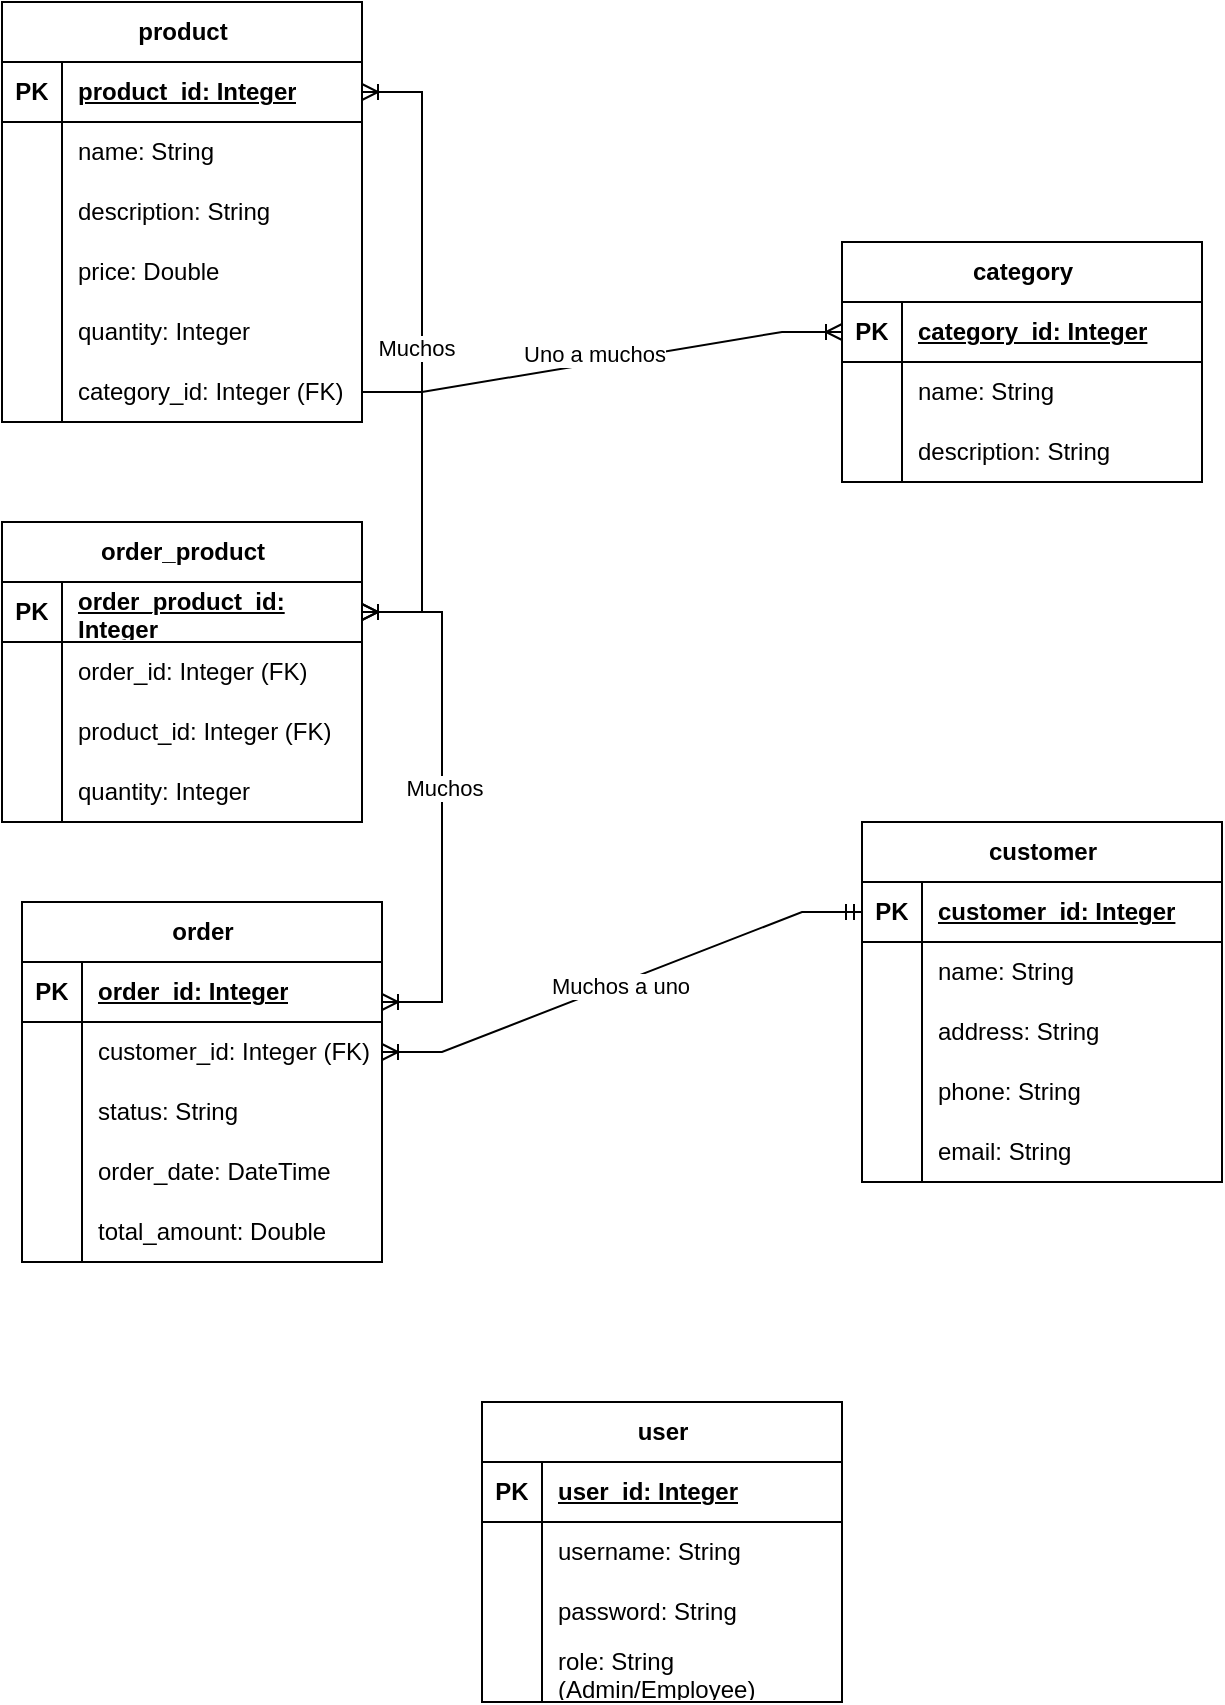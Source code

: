 <mxfile version="24.7.17" pages="2">
  <diagram name="DG-Relaciones" id="SOME-ID">
    <mxGraphModel dx="2391" dy="1133" grid="1" gridSize="10" guides="1" tooltips="1" connect="1" arrows="1" fold="1" page="1" pageScale="1" pageWidth="827" pageHeight="1169" math="0" shadow="0">
      <root>
        <mxCell id="L1gIgFS_uG498mQ7SHKx-0" />
        <mxCell id="L1gIgFS_uG498mQ7SHKx-1" parent="L1gIgFS_uG498mQ7SHKx-0" />
        <mxCell id="TM8y1pYLgW0QE2vBdNk8-41" value="product" style="shape=table;startSize=30;container=1;collapsible=1;childLayout=tableLayout;fixedRows=1;rowLines=0;fontStyle=1;align=center;resizeLast=1;html=1;" vertex="1" parent="L1gIgFS_uG498mQ7SHKx-1">
          <mxGeometry x="90" y="30" width="180" height="210" as="geometry">
            <mxRectangle x="20" y="30" width="80" height="30" as="alternateBounds" />
          </mxGeometry>
        </mxCell>
        <mxCell id="TM8y1pYLgW0QE2vBdNk8-42" value="" style="shape=tableRow;horizontal=0;startSize=0;swimlaneHead=0;swimlaneBody=0;fillColor=none;collapsible=0;dropTarget=0;points=[[0,0.5],[1,0.5]];portConstraint=eastwest;top=0;left=0;right=0;bottom=1;" vertex="1" parent="TM8y1pYLgW0QE2vBdNk8-41">
          <mxGeometry y="30" width="180" height="30" as="geometry" />
        </mxCell>
        <mxCell id="TM8y1pYLgW0QE2vBdNk8-43" value="PK" style="shape=partialRectangle;connectable=0;fillColor=none;top=0;left=0;bottom=0;right=0;fontStyle=1;overflow=hidden;whiteSpace=wrap;html=1;" vertex="1" parent="TM8y1pYLgW0QE2vBdNk8-42">
          <mxGeometry width="30" height="30" as="geometry">
            <mxRectangle width="30" height="30" as="alternateBounds" />
          </mxGeometry>
        </mxCell>
        <mxCell id="TM8y1pYLgW0QE2vBdNk8-44" value="product_id: Integer" style="shape=partialRectangle;connectable=0;fillColor=none;top=0;left=0;bottom=0;right=0;align=left;spacingLeft=6;fontStyle=5;overflow=hidden;whiteSpace=wrap;html=1;" vertex="1" parent="TM8y1pYLgW0QE2vBdNk8-42">
          <mxGeometry x="30" width="150" height="30" as="geometry">
            <mxRectangle width="150" height="30" as="alternateBounds" />
          </mxGeometry>
        </mxCell>
        <mxCell id="TM8y1pYLgW0QE2vBdNk8-45" value="" style="shape=tableRow;horizontal=0;startSize=0;swimlaneHead=0;swimlaneBody=0;fillColor=none;collapsible=0;dropTarget=0;points=[[0,0.5],[1,0.5]];portConstraint=eastwest;top=0;left=0;right=0;bottom=0;" vertex="1" parent="TM8y1pYLgW0QE2vBdNk8-41">
          <mxGeometry y="60" width="180" height="30" as="geometry" />
        </mxCell>
        <mxCell id="TM8y1pYLgW0QE2vBdNk8-46" value="" style="shape=partialRectangle;connectable=0;fillColor=none;top=0;left=0;bottom=0;right=0;editable=1;overflow=hidden;whiteSpace=wrap;html=1;" vertex="1" parent="TM8y1pYLgW0QE2vBdNk8-45">
          <mxGeometry width="30" height="30" as="geometry">
            <mxRectangle width="30" height="30" as="alternateBounds" />
          </mxGeometry>
        </mxCell>
        <mxCell id="TM8y1pYLgW0QE2vBdNk8-47" value="name: String" style="shape=partialRectangle;connectable=0;fillColor=none;top=0;left=0;bottom=0;right=0;align=left;spacingLeft=6;overflow=hidden;whiteSpace=wrap;html=1;" vertex="1" parent="TM8y1pYLgW0QE2vBdNk8-45">
          <mxGeometry x="30" width="150" height="30" as="geometry">
            <mxRectangle width="150" height="30" as="alternateBounds" />
          </mxGeometry>
        </mxCell>
        <mxCell id="TM8y1pYLgW0QE2vBdNk8-48" value="" style="shape=tableRow;horizontal=0;startSize=0;swimlaneHead=0;swimlaneBody=0;fillColor=none;collapsible=0;dropTarget=0;points=[[0,0.5],[1,0.5]];portConstraint=eastwest;top=0;left=0;right=0;bottom=0;" vertex="1" parent="TM8y1pYLgW0QE2vBdNk8-41">
          <mxGeometry y="90" width="180" height="30" as="geometry" />
        </mxCell>
        <mxCell id="TM8y1pYLgW0QE2vBdNk8-49" value="" style="shape=partialRectangle;connectable=0;fillColor=none;top=0;left=0;bottom=0;right=0;editable=1;overflow=hidden;whiteSpace=wrap;html=1;" vertex="1" parent="TM8y1pYLgW0QE2vBdNk8-48">
          <mxGeometry width="30" height="30" as="geometry">
            <mxRectangle width="30" height="30" as="alternateBounds" />
          </mxGeometry>
        </mxCell>
        <mxCell id="TM8y1pYLgW0QE2vBdNk8-50" value="description: String" style="shape=partialRectangle;connectable=0;fillColor=none;top=0;left=0;bottom=0;right=0;align=left;spacingLeft=6;overflow=hidden;whiteSpace=wrap;html=1;" vertex="1" parent="TM8y1pYLgW0QE2vBdNk8-48">
          <mxGeometry x="30" width="150" height="30" as="geometry">
            <mxRectangle width="150" height="30" as="alternateBounds" />
          </mxGeometry>
        </mxCell>
        <mxCell id="TM8y1pYLgW0QE2vBdNk8-51" value="" style="shape=tableRow;horizontal=0;startSize=0;swimlaneHead=0;swimlaneBody=0;fillColor=none;collapsible=0;dropTarget=0;points=[[0,0.5],[1,0.5]];portConstraint=eastwest;top=0;left=0;right=0;bottom=0;" vertex="1" parent="TM8y1pYLgW0QE2vBdNk8-41">
          <mxGeometry y="120" width="180" height="30" as="geometry" />
        </mxCell>
        <mxCell id="TM8y1pYLgW0QE2vBdNk8-52" value="" style="shape=partialRectangle;connectable=0;fillColor=none;top=0;left=0;bottom=0;right=0;editable=1;overflow=hidden;whiteSpace=wrap;html=1;" vertex="1" parent="TM8y1pYLgW0QE2vBdNk8-51">
          <mxGeometry width="30" height="30" as="geometry">
            <mxRectangle width="30" height="30" as="alternateBounds" />
          </mxGeometry>
        </mxCell>
        <mxCell id="TM8y1pYLgW0QE2vBdNk8-53" value="price: Double" style="shape=partialRectangle;connectable=0;fillColor=none;top=0;left=0;bottom=0;right=0;align=left;spacingLeft=6;overflow=hidden;whiteSpace=wrap;html=1;" vertex="1" parent="TM8y1pYLgW0QE2vBdNk8-51">
          <mxGeometry x="30" width="150" height="30" as="geometry">
            <mxRectangle width="150" height="30" as="alternateBounds" />
          </mxGeometry>
        </mxCell>
        <mxCell id="TM8y1pYLgW0QE2vBdNk8-54" value="" style="shape=tableRow;horizontal=0;startSize=0;swimlaneHead=0;swimlaneBody=0;fillColor=none;collapsible=0;dropTarget=0;points=[[0,0.5],[1,0.5]];portConstraint=eastwest;top=0;left=0;right=0;bottom=0;" vertex="1" parent="TM8y1pYLgW0QE2vBdNk8-41">
          <mxGeometry y="150" width="180" height="30" as="geometry" />
        </mxCell>
        <mxCell id="TM8y1pYLgW0QE2vBdNk8-55" value="" style="shape=partialRectangle;connectable=0;fillColor=none;top=0;left=0;bottom=0;right=0;editable=1;overflow=hidden;whiteSpace=wrap;html=1;" vertex="1" parent="TM8y1pYLgW0QE2vBdNk8-54">
          <mxGeometry width="30" height="30" as="geometry">
            <mxRectangle width="30" height="30" as="alternateBounds" />
          </mxGeometry>
        </mxCell>
        <mxCell id="TM8y1pYLgW0QE2vBdNk8-56" value="quantity: Integer" style="shape=partialRectangle;connectable=0;fillColor=none;top=0;left=0;bottom=0;right=0;align=left;spacingLeft=6;overflow=hidden;whiteSpace=wrap;html=1;" vertex="1" parent="TM8y1pYLgW0QE2vBdNk8-54">
          <mxGeometry x="30" width="150" height="30" as="geometry">
            <mxRectangle width="150" height="30" as="alternateBounds" />
          </mxGeometry>
        </mxCell>
        <mxCell id="TM8y1pYLgW0QE2vBdNk8-57" value="" style="shape=tableRow;horizontal=0;startSize=0;swimlaneHead=0;swimlaneBody=0;fillColor=none;collapsible=0;dropTarget=0;points=[[0,0.5],[1,0.5]];portConstraint=eastwest;top=0;left=0;right=0;bottom=0;" vertex="1" parent="TM8y1pYLgW0QE2vBdNk8-41">
          <mxGeometry y="180" width="180" height="30" as="geometry" />
        </mxCell>
        <mxCell id="TM8y1pYLgW0QE2vBdNk8-58" value="" style="shape=partialRectangle;connectable=0;fillColor=none;top=0;left=0;bottom=0;right=0;editable=1;overflow=hidden;whiteSpace=wrap;html=1;" vertex="1" parent="TM8y1pYLgW0QE2vBdNk8-57">
          <mxGeometry width="30" height="30" as="geometry">
            <mxRectangle width="30" height="30" as="alternateBounds" />
          </mxGeometry>
        </mxCell>
        <mxCell id="TM8y1pYLgW0QE2vBdNk8-59" value="category_id: Integer (FK)" style="shape=partialRectangle;connectable=0;fillColor=none;top=0;left=0;bottom=0;right=0;align=left;spacingLeft=6;overflow=hidden;whiteSpace=wrap;html=1;" vertex="1" parent="TM8y1pYLgW0QE2vBdNk8-57">
          <mxGeometry x="30" width="150" height="30" as="geometry">
            <mxRectangle width="150" height="30" as="alternateBounds" />
          </mxGeometry>
        </mxCell>
        <mxCell id="TM8y1pYLgW0QE2vBdNk8-60" value="order" style="shape=table;startSize=30;container=1;collapsible=1;childLayout=tableLayout;fixedRows=1;rowLines=0;fontStyle=1;align=center;resizeLast=1;html=1;" vertex="1" parent="L1gIgFS_uG498mQ7SHKx-1">
          <mxGeometry x="100" y="480" width="180" height="180" as="geometry" />
        </mxCell>
        <mxCell id="TM8y1pYLgW0QE2vBdNk8-61" value="" style="shape=tableRow;horizontal=0;startSize=0;swimlaneHead=0;swimlaneBody=0;fillColor=none;collapsible=0;dropTarget=0;points=[[0,0.5],[1,0.5]];portConstraint=eastwest;top=0;left=0;right=0;bottom=1;" vertex="1" parent="TM8y1pYLgW0QE2vBdNk8-60">
          <mxGeometry y="30" width="180" height="30" as="geometry" />
        </mxCell>
        <mxCell id="TM8y1pYLgW0QE2vBdNk8-62" value="PK" style="shape=partialRectangle;connectable=0;fillColor=none;top=0;left=0;bottom=0;right=0;fontStyle=1;overflow=hidden;whiteSpace=wrap;html=1;" vertex="1" parent="TM8y1pYLgW0QE2vBdNk8-61">
          <mxGeometry width="30" height="30" as="geometry">
            <mxRectangle width="30" height="30" as="alternateBounds" />
          </mxGeometry>
        </mxCell>
        <mxCell id="TM8y1pYLgW0QE2vBdNk8-63" value="order_id: Integer" style="shape=partialRectangle;connectable=0;fillColor=none;top=0;left=0;bottom=0;right=0;align=left;spacingLeft=6;fontStyle=5;overflow=hidden;whiteSpace=wrap;html=1;" vertex="1" parent="TM8y1pYLgW0QE2vBdNk8-61">
          <mxGeometry x="30" width="150" height="30" as="geometry">
            <mxRectangle width="150" height="30" as="alternateBounds" />
          </mxGeometry>
        </mxCell>
        <mxCell id="TM8y1pYLgW0QE2vBdNk8-64" value="" style="shape=tableRow;horizontal=0;startSize=0;swimlaneHead=0;swimlaneBody=0;fillColor=none;collapsible=0;dropTarget=0;points=[[0,0.5],[1,0.5]];portConstraint=eastwest;top=0;left=0;right=0;bottom=0;" vertex="1" parent="TM8y1pYLgW0QE2vBdNk8-60">
          <mxGeometry y="60" width="180" height="30" as="geometry" />
        </mxCell>
        <mxCell id="TM8y1pYLgW0QE2vBdNk8-65" value="" style="shape=partialRectangle;connectable=0;fillColor=none;top=0;left=0;bottom=0;right=0;editable=1;overflow=hidden;whiteSpace=wrap;html=1;" vertex="1" parent="TM8y1pYLgW0QE2vBdNk8-64">
          <mxGeometry width="30" height="30" as="geometry">
            <mxRectangle width="30" height="30" as="alternateBounds" />
          </mxGeometry>
        </mxCell>
        <mxCell id="TM8y1pYLgW0QE2vBdNk8-66" value="customer_id: Integer (FK)" style="shape=partialRectangle;connectable=0;fillColor=none;top=0;left=0;bottom=0;right=0;align=left;spacingLeft=6;overflow=hidden;whiteSpace=wrap;html=1;" vertex="1" parent="TM8y1pYLgW0QE2vBdNk8-64">
          <mxGeometry x="30" width="150" height="30" as="geometry">
            <mxRectangle width="150" height="30" as="alternateBounds" />
          </mxGeometry>
        </mxCell>
        <mxCell id="TM8y1pYLgW0QE2vBdNk8-67" value="" style="shape=tableRow;horizontal=0;startSize=0;swimlaneHead=0;swimlaneBody=0;fillColor=none;collapsible=0;dropTarget=0;points=[[0,0.5],[1,0.5]];portConstraint=eastwest;top=0;left=0;right=0;bottom=0;" vertex="1" parent="TM8y1pYLgW0QE2vBdNk8-60">
          <mxGeometry y="90" width="180" height="30" as="geometry" />
        </mxCell>
        <mxCell id="TM8y1pYLgW0QE2vBdNk8-68" value="" style="shape=partialRectangle;connectable=0;fillColor=none;top=0;left=0;bottom=0;right=0;editable=1;overflow=hidden;whiteSpace=wrap;html=1;" vertex="1" parent="TM8y1pYLgW0QE2vBdNk8-67">
          <mxGeometry width="30" height="30" as="geometry">
            <mxRectangle width="30" height="30" as="alternateBounds" />
          </mxGeometry>
        </mxCell>
        <mxCell id="TM8y1pYLgW0QE2vBdNk8-69" value="status: String" style="shape=partialRectangle;connectable=0;fillColor=none;top=0;left=0;bottom=0;right=0;align=left;spacingLeft=6;overflow=hidden;whiteSpace=wrap;html=1;" vertex="1" parent="TM8y1pYLgW0QE2vBdNk8-67">
          <mxGeometry x="30" width="150" height="30" as="geometry">
            <mxRectangle width="150" height="30" as="alternateBounds" />
          </mxGeometry>
        </mxCell>
        <mxCell id="TM8y1pYLgW0QE2vBdNk8-70" value="" style="shape=tableRow;horizontal=0;startSize=0;swimlaneHead=0;swimlaneBody=0;fillColor=none;collapsible=0;dropTarget=0;points=[[0,0.5],[1,0.5]];portConstraint=eastwest;top=0;left=0;right=0;bottom=0;" vertex="1" parent="TM8y1pYLgW0QE2vBdNk8-60">
          <mxGeometry y="120" width="180" height="30" as="geometry" />
        </mxCell>
        <mxCell id="TM8y1pYLgW0QE2vBdNk8-71" value="" style="shape=partialRectangle;connectable=0;fillColor=none;top=0;left=0;bottom=0;right=0;editable=1;overflow=hidden;whiteSpace=wrap;html=1;" vertex="1" parent="TM8y1pYLgW0QE2vBdNk8-70">
          <mxGeometry width="30" height="30" as="geometry">
            <mxRectangle width="30" height="30" as="alternateBounds" />
          </mxGeometry>
        </mxCell>
        <mxCell id="TM8y1pYLgW0QE2vBdNk8-72" value="order_date: DateTime" style="shape=partialRectangle;connectable=0;fillColor=none;top=0;left=0;bottom=0;right=0;align=left;spacingLeft=6;overflow=hidden;whiteSpace=wrap;html=1;" vertex="1" parent="TM8y1pYLgW0QE2vBdNk8-70">
          <mxGeometry x="30" width="150" height="30" as="geometry">
            <mxRectangle width="150" height="30" as="alternateBounds" />
          </mxGeometry>
        </mxCell>
        <mxCell id="TM8y1pYLgW0QE2vBdNk8-73" value="" style="shape=tableRow;horizontal=0;startSize=0;swimlaneHead=0;swimlaneBody=0;fillColor=none;collapsible=0;dropTarget=0;points=[[0,0.5],[1,0.5]];portConstraint=eastwest;top=0;left=0;right=0;bottom=0;" vertex="1" parent="TM8y1pYLgW0QE2vBdNk8-60">
          <mxGeometry y="150" width="180" height="30" as="geometry" />
        </mxCell>
        <mxCell id="TM8y1pYLgW0QE2vBdNk8-74" value="" style="shape=partialRectangle;connectable=0;fillColor=none;top=0;left=0;bottom=0;right=0;editable=1;overflow=hidden;whiteSpace=wrap;html=1;" vertex="1" parent="TM8y1pYLgW0QE2vBdNk8-73">
          <mxGeometry width="30" height="30" as="geometry">
            <mxRectangle width="30" height="30" as="alternateBounds" />
          </mxGeometry>
        </mxCell>
        <mxCell id="TM8y1pYLgW0QE2vBdNk8-75" value="total_amount: Double" style="shape=partialRectangle;connectable=0;fillColor=none;top=0;left=0;bottom=0;right=0;align=left;spacingLeft=6;overflow=hidden;whiteSpace=wrap;html=1;" vertex="1" parent="TM8y1pYLgW0QE2vBdNk8-73">
          <mxGeometry x="30" width="150" height="30" as="geometry">
            <mxRectangle width="150" height="30" as="alternateBounds" />
          </mxGeometry>
        </mxCell>
        <mxCell id="TM8y1pYLgW0QE2vBdNk8-79" value="customer" style="shape=table;startSize=30;container=1;collapsible=1;childLayout=tableLayout;fixedRows=1;rowLines=0;fontStyle=1;align=center;resizeLast=1;html=1;" vertex="1" parent="L1gIgFS_uG498mQ7SHKx-1">
          <mxGeometry x="520" y="440" width="180" height="180" as="geometry" />
        </mxCell>
        <mxCell id="TM8y1pYLgW0QE2vBdNk8-80" value="" style="shape=tableRow;horizontal=0;startSize=0;swimlaneHead=0;swimlaneBody=0;fillColor=none;collapsible=0;dropTarget=0;points=[[0,0.5],[1,0.5]];portConstraint=eastwest;top=0;left=0;right=0;bottom=1;" vertex="1" parent="TM8y1pYLgW0QE2vBdNk8-79">
          <mxGeometry y="30" width="180" height="30" as="geometry" />
        </mxCell>
        <mxCell id="TM8y1pYLgW0QE2vBdNk8-81" value="PK" style="shape=partialRectangle;connectable=0;fillColor=none;top=0;left=0;bottom=0;right=0;fontStyle=1;overflow=hidden;whiteSpace=wrap;html=1;" vertex="1" parent="TM8y1pYLgW0QE2vBdNk8-80">
          <mxGeometry width="30" height="30" as="geometry">
            <mxRectangle width="30" height="30" as="alternateBounds" />
          </mxGeometry>
        </mxCell>
        <mxCell id="TM8y1pYLgW0QE2vBdNk8-82" value="customer_id: Integer" style="shape=partialRectangle;connectable=0;fillColor=none;top=0;left=0;bottom=0;right=0;align=left;spacingLeft=6;fontStyle=5;overflow=hidden;whiteSpace=wrap;html=1;" vertex="1" parent="TM8y1pYLgW0QE2vBdNk8-80">
          <mxGeometry x="30" width="150" height="30" as="geometry">
            <mxRectangle width="150" height="30" as="alternateBounds" />
          </mxGeometry>
        </mxCell>
        <mxCell id="TM8y1pYLgW0QE2vBdNk8-83" value="" style="shape=tableRow;horizontal=0;startSize=0;swimlaneHead=0;swimlaneBody=0;fillColor=none;collapsible=0;dropTarget=0;points=[[0,0.5],[1,0.5]];portConstraint=eastwest;top=0;left=0;right=0;bottom=0;" vertex="1" parent="TM8y1pYLgW0QE2vBdNk8-79">
          <mxGeometry y="60" width="180" height="30" as="geometry" />
        </mxCell>
        <mxCell id="TM8y1pYLgW0QE2vBdNk8-84" value="" style="shape=partialRectangle;connectable=0;fillColor=none;top=0;left=0;bottom=0;right=0;editable=1;overflow=hidden;whiteSpace=wrap;html=1;" vertex="1" parent="TM8y1pYLgW0QE2vBdNk8-83">
          <mxGeometry width="30" height="30" as="geometry">
            <mxRectangle width="30" height="30" as="alternateBounds" />
          </mxGeometry>
        </mxCell>
        <mxCell id="TM8y1pYLgW0QE2vBdNk8-85" value="name: String" style="shape=partialRectangle;connectable=0;fillColor=none;top=0;left=0;bottom=0;right=0;align=left;spacingLeft=6;overflow=hidden;whiteSpace=wrap;html=1;" vertex="1" parent="TM8y1pYLgW0QE2vBdNk8-83">
          <mxGeometry x="30" width="150" height="30" as="geometry">
            <mxRectangle width="150" height="30" as="alternateBounds" />
          </mxGeometry>
        </mxCell>
        <mxCell id="TM8y1pYLgW0QE2vBdNk8-86" value="" style="shape=tableRow;horizontal=0;startSize=0;swimlaneHead=0;swimlaneBody=0;fillColor=none;collapsible=0;dropTarget=0;points=[[0,0.5],[1,0.5]];portConstraint=eastwest;top=0;left=0;right=0;bottom=0;" vertex="1" parent="TM8y1pYLgW0QE2vBdNk8-79">
          <mxGeometry y="90" width="180" height="30" as="geometry" />
        </mxCell>
        <mxCell id="TM8y1pYLgW0QE2vBdNk8-87" value="" style="shape=partialRectangle;connectable=0;fillColor=none;top=0;left=0;bottom=0;right=0;editable=1;overflow=hidden;whiteSpace=wrap;html=1;" vertex="1" parent="TM8y1pYLgW0QE2vBdNk8-86">
          <mxGeometry width="30" height="30" as="geometry">
            <mxRectangle width="30" height="30" as="alternateBounds" />
          </mxGeometry>
        </mxCell>
        <mxCell id="TM8y1pYLgW0QE2vBdNk8-88" value="address: String" style="shape=partialRectangle;connectable=0;fillColor=none;top=0;left=0;bottom=0;right=0;align=left;spacingLeft=6;overflow=hidden;whiteSpace=wrap;html=1;" vertex="1" parent="TM8y1pYLgW0QE2vBdNk8-86">
          <mxGeometry x="30" width="150" height="30" as="geometry">
            <mxRectangle width="150" height="30" as="alternateBounds" />
          </mxGeometry>
        </mxCell>
        <mxCell id="TM8y1pYLgW0QE2vBdNk8-92" value="" style="shape=tableRow;horizontal=0;startSize=0;swimlaneHead=0;swimlaneBody=0;fillColor=none;collapsible=0;dropTarget=0;points=[[0,0.5],[1,0.5]];portConstraint=eastwest;top=0;left=0;right=0;bottom=0;" vertex="1" parent="TM8y1pYLgW0QE2vBdNk8-79">
          <mxGeometry y="120" width="180" height="30" as="geometry" />
        </mxCell>
        <mxCell id="TM8y1pYLgW0QE2vBdNk8-93" value="" style="shape=partialRectangle;connectable=0;fillColor=none;top=0;left=0;bottom=0;right=0;editable=1;overflow=hidden;whiteSpace=wrap;html=1;" vertex="1" parent="TM8y1pYLgW0QE2vBdNk8-92">
          <mxGeometry width="30" height="30" as="geometry">
            <mxRectangle width="30" height="30" as="alternateBounds" />
          </mxGeometry>
        </mxCell>
        <mxCell id="TM8y1pYLgW0QE2vBdNk8-94" value="phone: String" style="shape=partialRectangle;connectable=0;fillColor=none;top=0;left=0;bottom=0;right=0;align=left;spacingLeft=6;overflow=hidden;whiteSpace=wrap;html=1;" vertex="1" parent="TM8y1pYLgW0QE2vBdNk8-92">
          <mxGeometry x="30" width="150" height="30" as="geometry">
            <mxRectangle width="150" height="30" as="alternateBounds" />
          </mxGeometry>
        </mxCell>
        <mxCell id="TM8y1pYLgW0QE2vBdNk8-95" value="" style="shape=tableRow;horizontal=0;startSize=0;swimlaneHead=0;swimlaneBody=0;fillColor=none;collapsible=0;dropTarget=0;points=[[0,0.5],[1,0.5]];portConstraint=eastwest;top=0;left=0;right=0;bottom=0;" vertex="1" parent="TM8y1pYLgW0QE2vBdNk8-79">
          <mxGeometry y="150" width="180" height="30" as="geometry" />
        </mxCell>
        <mxCell id="TM8y1pYLgW0QE2vBdNk8-96" value="" style="shape=partialRectangle;connectable=0;fillColor=none;top=0;left=0;bottom=0;right=0;editable=1;overflow=hidden;whiteSpace=wrap;html=1;" vertex="1" parent="TM8y1pYLgW0QE2vBdNk8-95">
          <mxGeometry width="30" height="30" as="geometry">
            <mxRectangle width="30" height="30" as="alternateBounds" />
          </mxGeometry>
        </mxCell>
        <mxCell id="TM8y1pYLgW0QE2vBdNk8-97" value="email: String" style="shape=partialRectangle;connectable=0;fillColor=none;top=0;left=0;bottom=0;right=0;align=left;spacingLeft=6;overflow=hidden;whiteSpace=wrap;html=1;" vertex="1" parent="TM8y1pYLgW0QE2vBdNk8-95">
          <mxGeometry x="30" width="150" height="30" as="geometry">
            <mxRectangle width="150" height="30" as="alternateBounds" />
          </mxGeometry>
        </mxCell>
        <mxCell id="TM8y1pYLgW0QE2vBdNk8-98" value="category" style="shape=table;startSize=30;container=1;collapsible=1;childLayout=tableLayout;fixedRows=1;rowLines=0;fontStyle=1;align=center;resizeLast=1;html=1;" vertex="1" parent="L1gIgFS_uG498mQ7SHKx-1">
          <mxGeometry x="510" y="150" width="180" height="120" as="geometry" />
        </mxCell>
        <mxCell id="TM8y1pYLgW0QE2vBdNk8-99" value="" style="shape=tableRow;horizontal=0;startSize=0;swimlaneHead=0;swimlaneBody=0;fillColor=none;collapsible=0;dropTarget=0;points=[[0,0.5],[1,0.5]];portConstraint=eastwest;top=0;left=0;right=0;bottom=1;" vertex="1" parent="TM8y1pYLgW0QE2vBdNk8-98">
          <mxGeometry y="30" width="180" height="30" as="geometry" />
        </mxCell>
        <mxCell id="TM8y1pYLgW0QE2vBdNk8-100" value="PK" style="shape=partialRectangle;connectable=0;fillColor=none;top=0;left=0;bottom=0;right=0;fontStyle=1;overflow=hidden;whiteSpace=wrap;html=1;" vertex="1" parent="TM8y1pYLgW0QE2vBdNk8-99">
          <mxGeometry width="30" height="30" as="geometry">
            <mxRectangle width="30" height="30" as="alternateBounds" />
          </mxGeometry>
        </mxCell>
        <mxCell id="TM8y1pYLgW0QE2vBdNk8-101" value="category_id: Integer" style="shape=partialRectangle;connectable=0;fillColor=none;top=0;left=0;bottom=0;right=0;align=left;spacingLeft=6;fontStyle=5;overflow=hidden;whiteSpace=wrap;html=1;" vertex="1" parent="TM8y1pYLgW0QE2vBdNk8-99">
          <mxGeometry x="30" width="150" height="30" as="geometry">
            <mxRectangle width="150" height="30" as="alternateBounds" />
          </mxGeometry>
        </mxCell>
        <mxCell id="TM8y1pYLgW0QE2vBdNk8-102" value="" style="shape=tableRow;horizontal=0;startSize=0;swimlaneHead=0;swimlaneBody=0;fillColor=none;collapsible=0;dropTarget=0;points=[[0,0.5],[1,0.5]];portConstraint=eastwest;top=0;left=0;right=0;bottom=0;" vertex="1" parent="TM8y1pYLgW0QE2vBdNk8-98">
          <mxGeometry y="60" width="180" height="30" as="geometry" />
        </mxCell>
        <mxCell id="TM8y1pYLgW0QE2vBdNk8-103" value="" style="shape=partialRectangle;connectable=0;fillColor=none;top=0;left=0;bottom=0;right=0;editable=1;overflow=hidden;whiteSpace=wrap;html=1;" vertex="1" parent="TM8y1pYLgW0QE2vBdNk8-102">
          <mxGeometry width="30" height="30" as="geometry">
            <mxRectangle width="30" height="30" as="alternateBounds" />
          </mxGeometry>
        </mxCell>
        <mxCell id="TM8y1pYLgW0QE2vBdNk8-104" value="name: String" style="shape=partialRectangle;connectable=0;fillColor=none;top=0;left=0;bottom=0;right=0;align=left;spacingLeft=6;overflow=hidden;whiteSpace=wrap;html=1;" vertex="1" parent="TM8y1pYLgW0QE2vBdNk8-102">
          <mxGeometry x="30" width="150" height="30" as="geometry">
            <mxRectangle width="150" height="30" as="alternateBounds" />
          </mxGeometry>
        </mxCell>
        <mxCell id="TM8y1pYLgW0QE2vBdNk8-105" value="" style="shape=tableRow;horizontal=0;startSize=0;swimlaneHead=0;swimlaneBody=0;fillColor=none;collapsible=0;dropTarget=0;points=[[0,0.5],[1,0.5]];portConstraint=eastwest;top=0;left=0;right=0;bottom=0;" vertex="1" parent="TM8y1pYLgW0QE2vBdNk8-98">
          <mxGeometry y="90" width="180" height="30" as="geometry" />
        </mxCell>
        <mxCell id="TM8y1pYLgW0QE2vBdNk8-106" value="" style="shape=partialRectangle;connectable=0;fillColor=none;top=0;left=0;bottom=0;right=0;editable=1;overflow=hidden;whiteSpace=wrap;html=1;" vertex="1" parent="TM8y1pYLgW0QE2vBdNk8-105">
          <mxGeometry width="30" height="30" as="geometry">
            <mxRectangle width="30" height="30" as="alternateBounds" />
          </mxGeometry>
        </mxCell>
        <mxCell id="TM8y1pYLgW0QE2vBdNk8-107" value="description: String" style="shape=partialRectangle;connectable=0;fillColor=none;top=0;left=0;bottom=0;right=0;align=left;spacingLeft=6;overflow=hidden;whiteSpace=wrap;html=1;" vertex="1" parent="TM8y1pYLgW0QE2vBdNk8-105">
          <mxGeometry x="30" width="150" height="30" as="geometry">
            <mxRectangle width="150" height="30" as="alternateBounds" />
          </mxGeometry>
        </mxCell>
        <mxCell id="TM8y1pYLgW0QE2vBdNk8-114" value="user" style="shape=table;startSize=30;container=1;collapsible=1;childLayout=tableLayout;fixedRows=1;rowLines=0;fontStyle=1;align=center;resizeLast=1;html=1;" vertex="1" parent="L1gIgFS_uG498mQ7SHKx-1">
          <mxGeometry x="330" y="730" width="180" height="150" as="geometry" />
        </mxCell>
        <mxCell id="TM8y1pYLgW0QE2vBdNk8-115" value="" style="shape=tableRow;horizontal=0;startSize=0;swimlaneHead=0;swimlaneBody=0;fillColor=none;collapsible=0;dropTarget=0;points=[[0,0.5],[1,0.5]];portConstraint=eastwest;top=0;left=0;right=0;bottom=1;" vertex="1" parent="TM8y1pYLgW0QE2vBdNk8-114">
          <mxGeometry y="30" width="180" height="30" as="geometry" />
        </mxCell>
        <mxCell id="TM8y1pYLgW0QE2vBdNk8-116" value="PK" style="shape=partialRectangle;connectable=0;fillColor=none;top=0;left=0;bottom=0;right=0;fontStyle=1;overflow=hidden;whiteSpace=wrap;html=1;" vertex="1" parent="TM8y1pYLgW0QE2vBdNk8-115">
          <mxGeometry width="30" height="30" as="geometry">
            <mxRectangle width="30" height="30" as="alternateBounds" />
          </mxGeometry>
        </mxCell>
        <mxCell id="TM8y1pYLgW0QE2vBdNk8-117" value="user_id: Integer" style="shape=partialRectangle;connectable=0;fillColor=none;top=0;left=0;bottom=0;right=0;align=left;spacingLeft=6;fontStyle=5;overflow=hidden;whiteSpace=wrap;html=1;" vertex="1" parent="TM8y1pYLgW0QE2vBdNk8-115">
          <mxGeometry x="30" width="150" height="30" as="geometry">
            <mxRectangle width="150" height="30" as="alternateBounds" />
          </mxGeometry>
        </mxCell>
        <mxCell id="TM8y1pYLgW0QE2vBdNk8-118" value="" style="shape=tableRow;horizontal=0;startSize=0;swimlaneHead=0;swimlaneBody=0;fillColor=none;collapsible=0;dropTarget=0;points=[[0,0.5],[1,0.5]];portConstraint=eastwest;top=0;left=0;right=0;bottom=0;" vertex="1" parent="TM8y1pYLgW0QE2vBdNk8-114">
          <mxGeometry y="60" width="180" height="30" as="geometry" />
        </mxCell>
        <mxCell id="TM8y1pYLgW0QE2vBdNk8-119" value="" style="shape=partialRectangle;connectable=0;fillColor=none;top=0;left=0;bottom=0;right=0;editable=1;overflow=hidden;whiteSpace=wrap;html=1;" vertex="1" parent="TM8y1pYLgW0QE2vBdNk8-118">
          <mxGeometry width="30" height="30" as="geometry">
            <mxRectangle width="30" height="30" as="alternateBounds" />
          </mxGeometry>
        </mxCell>
        <mxCell id="TM8y1pYLgW0QE2vBdNk8-120" value="username: String" style="shape=partialRectangle;connectable=0;fillColor=none;top=0;left=0;bottom=0;right=0;align=left;spacingLeft=6;overflow=hidden;whiteSpace=wrap;html=1;" vertex="1" parent="TM8y1pYLgW0QE2vBdNk8-118">
          <mxGeometry x="30" width="150" height="30" as="geometry">
            <mxRectangle width="150" height="30" as="alternateBounds" />
          </mxGeometry>
        </mxCell>
        <mxCell id="TM8y1pYLgW0QE2vBdNk8-121" value="" style="shape=tableRow;horizontal=0;startSize=0;swimlaneHead=0;swimlaneBody=0;fillColor=none;collapsible=0;dropTarget=0;points=[[0,0.5],[1,0.5]];portConstraint=eastwest;top=0;left=0;right=0;bottom=0;" vertex="1" parent="TM8y1pYLgW0QE2vBdNk8-114">
          <mxGeometry y="90" width="180" height="30" as="geometry" />
        </mxCell>
        <mxCell id="TM8y1pYLgW0QE2vBdNk8-122" value="" style="shape=partialRectangle;connectable=0;fillColor=none;top=0;left=0;bottom=0;right=0;editable=1;overflow=hidden;whiteSpace=wrap;html=1;" vertex="1" parent="TM8y1pYLgW0QE2vBdNk8-121">
          <mxGeometry width="30" height="30" as="geometry">
            <mxRectangle width="30" height="30" as="alternateBounds" />
          </mxGeometry>
        </mxCell>
        <mxCell id="TM8y1pYLgW0QE2vBdNk8-123" value="password: String" style="shape=partialRectangle;connectable=0;fillColor=none;top=0;left=0;bottom=0;right=0;align=left;spacingLeft=6;overflow=hidden;whiteSpace=wrap;html=1;" vertex="1" parent="TM8y1pYLgW0QE2vBdNk8-121">
          <mxGeometry x="30" width="150" height="30" as="geometry">
            <mxRectangle width="150" height="30" as="alternateBounds" />
          </mxGeometry>
        </mxCell>
        <mxCell id="TM8y1pYLgW0QE2vBdNk8-124" value="" style="shape=tableRow;horizontal=0;startSize=0;swimlaneHead=0;swimlaneBody=0;fillColor=none;collapsible=0;dropTarget=0;points=[[0,0.5],[1,0.5]];portConstraint=eastwest;top=0;left=0;right=0;bottom=0;" vertex="1" parent="TM8y1pYLgW0QE2vBdNk8-114">
          <mxGeometry y="120" width="180" height="30" as="geometry" />
        </mxCell>
        <mxCell id="TM8y1pYLgW0QE2vBdNk8-125" value="" style="shape=partialRectangle;connectable=0;fillColor=none;top=0;left=0;bottom=0;right=0;editable=1;overflow=hidden;whiteSpace=wrap;html=1;" vertex="1" parent="TM8y1pYLgW0QE2vBdNk8-124">
          <mxGeometry width="30" height="30" as="geometry">
            <mxRectangle width="30" height="30" as="alternateBounds" />
          </mxGeometry>
        </mxCell>
        <mxCell id="TM8y1pYLgW0QE2vBdNk8-126" value="role: String (Admin/Employee)" style="shape=partialRectangle;connectable=0;fillColor=none;top=0;left=0;bottom=0;right=0;align=left;spacingLeft=6;overflow=hidden;whiteSpace=wrap;html=1;" vertex="1" parent="TM8y1pYLgW0QE2vBdNk8-124">
          <mxGeometry x="30" width="150" height="30" as="geometry">
            <mxRectangle width="150" height="30" as="alternateBounds" />
          </mxGeometry>
        </mxCell>
        <mxCell id="TM8y1pYLgW0QE2vBdNk8-127" value="" style="edgeStyle=entityRelationEdgeStyle;fontSize=12;html=1;endArrow=ERoneToMany;rounded=0;exitX=1;exitY=0.5;exitDx=0;exitDy=0;entryX=0;entryY=0.5;entryDx=0;entryDy=0;" edge="1" parent="L1gIgFS_uG498mQ7SHKx-1" source="TM8y1pYLgW0QE2vBdNk8-57" target="TM8y1pYLgW0QE2vBdNk8-99">
          <mxGeometry width="100" height="100" relative="1" as="geometry">
            <mxPoint x="400" y="430" as="sourcePoint" />
            <mxPoint x="500" y="330" as="targetPoint" />
          </mxGeometry>
        </mxCell>
        <mxCell id="TM8y1pYLgW0QE2vBdNk8-159" value="Uno a muchos" style="edgeLabel;html=1;align=center;verticalAlign=middle;resizable=0;points=[];" vertex="1" connectable="0" parent="TM8y1pYLgW0QE2vBdNk8-127">
          <mxGeometry x="-0.041" y="5" relative="1" as="geometry">
            <mxPoint x="1" as="offset" />
          </mxGeometry>
        </mxCell>
        <mxCell id="TM8y1pYLgW0QE2vBdNk8-128" value="" style="edgeStyle=entityRelationEdgeStyle;fontSize=12;html=1;endArrow=ERoneToMany;startArrow=ERmandOne;rounded=0;entryX=1;entryY=0.5;entryDx=0;entryDy=0;exitX=0;exitY=0.5;exitDx=0;exitDy=0;" edge="1" parent="L1gIgFS_uG498mQ7SHKx-1" source="TM8y1pYLgW0QE2vBdNk8-80" target="TM8y1pYLgW0QE2vBdNk8-64">
          <mxGeometry width="100" height="100" relative="1" as="geometry">
            <mxPoint x="360" y="340" as="sourcePoint" />
            <mxPoint x="460" y="240" as="targetPoint" />
          </mxGeometry>
        </mxCell>
        <mxCell id="TM8y1pYLgW0QE2vBdNk8-158" value="Muchos a uno" style="edgeLabel;html=1;align=center;verticalAlign=middle;resizable=0;points=[];" vertex="1" connectable="0" parent="TM8y1pYLgW0QE2vBdNk8-128">
          <mxGeometry x="0.014" y="1" relative="1" as="geometry">
            <mxPoint as="offset" />
          </mxGeometry>
        </mxCell>
        <mxCell id="TM8y1pYLgW0QE2vBdNk8-129" value="order_product" style="shape=table;startSize=30;container=1;collapsible=1;childLayout=tableLayout;fixedRows=1;rowLines=0;fontStyle=1;align=center;resizeLast=1;html=1;" vertex="1" parent="L1gIgFS_uG498mQ7SHKx-1">
          <mxGeometry x="90" y="290" width="180" height="150" as="geometry" />
        </mxCell>
        <mxCell id="TM8y1pYLgW0QE2vBdNk8-130" value="" style="shape=tableRow;horizontal=0;startSize=0;swimlaneHead=0;swimlaneBody=0;fillColor=none;collapsible=0;dropTarget=0;points=[[0,0.5],[1,0.5]];portConstraint=eastwest;top=0;left=0;right=0;bottom=1;" vertex="1" parent="TM8y1pYLgW0QE2vBdNk8-129">
          <mxGeometry y="30" width="180" height="30" as="geometry" />
        </mxCell>
        <mxCell id="TM8y1pYLgW0QE2vBdNk8-131" value="PK" style="shape=partialRectangle;connectable=0;fillColor=none;top=0;left=0;bottom=0;right=0;fontStyle=1;overflow=hidden;whiteSpace=wrap;html=1;" vertex="1" parent="TM8y1pYLgW0QE2vBdNk8-130">
          <mxGeometry width="30" height="30" as="geometry">
            <mxRectangle width="30" height="30" as="alternateBounds" />
          </mxGeometry>
        </mxCell>
        <mxCell id="TM8y1pYLgW0QE2vBdNk8-132" value="order_product_id: Integer" style="shape=partialRectangle;connectable=0;fillColor=none;top=0;left=0;bottom=0;right=0;align=left;spacingLeft=6;fontStyle=5;overflow=hidden;whiteSpace=wrap;html=1;" vertex="1" parent="TM8y1pYLgW0QE2vBdNk8-130">
          <mxGeometry x="30" width="150" height="30" as="geometry">
            <mxRectangle width="150" height="30" as="alternateBounds" />
          </mxGeometry>
        </mxCell>
        <mxCell id="TM8y1pYLgW0QE2vBdNk8-133" value="" style="shape=tableRow;horizontal=0;startSize=0;swimlaneHead=0;swimlaneBody=0;fillColor=none;collapsible=0;dropTarget=0;points=[[0,0.5],[1,0.5]];portConstraint=eastwest;top=0;left=0;right=0;bottom=0;" vertex="1" parent="TM8y1pYLgW0QE2vBdNk8-129">
          <mxGeometry y="60" width="180" height="30" as="geometry" />
        </mxCell>
        <mxCell id="TM8y1pYLgW0QE2vBdNk8-134" value="" style="shape=partialRectangle;connectable=0;fillColor=none;top=0;left=0;bottom=0;right=0;editable=1;overflow=hidden;whiteSpace=wrap;html=1;" vertex="1" parent="TM8y1pYLgW0QE2vBdNk8-133">
          <mxGeometry width="30" height="30" as="geometry">
            <mxRectangle width="30" height="30" as="alternateBounds" />
          </mxGeometry>
        </mxCell>
        <mxCell id="TM8y1pYLgW0QE2vBdNk8-135" value="order_id: Integer (FK)" style="shape=partialRectangle;connectable=0;fillColor=none;top=0;left=0;bottom=0;right=0;align=left;spacingLeft=6;overflow=hidden;whiteSpace=wrap;html=1;" vertex="1" parent="TM8y1pYLgW0QE2vBdNk8-133">
          <mxGeometry x="30" width="150" height="30" as="geometry">
            <mxRectangle width="150" height="30" as="alternateBounds" />
          </mxGeometry>
        </mxCell>
        <mxCell id="TM8y1pYLgW0QE2vBdNk8-136" value="" style="shape=tableRow;horizontal=0;startSize=0;swimlaneHead=0;swimlaneBody=0;fillColor=none;collapsible=0;dropTarget=0;points=[[0,0.5],[1,0.5]];portConstraint=eastwest;top=0;left=0;right=0;bottom=0;" vertex="1" parent="TM8y1pYLgW0QE2vBdNk8-129">
          <mxGeometry y="90" width="180" height="30" as="geometry" />
        </mxCell>
        <mxCell id="TM8y1pYLgW0QE2vBdNk8-137" value="" style="shape=partialRectangle;connectable=0;fillColor=none;top=0;left=0;bottom=0;right=0;editable=1;overflow=hidden;whiteSpace=wrap;html=1;" vertex="1" parent="TM8y1pYLgW0QE2vBdNk8-136">
          <mxGeometry width="30" height="30" as="geometry">
            <mxRectangle width="30" height="30" as="alternateBounds" />
          </mxGeometry>
        </mxCell>
        <mxCell id="TM8y1pYLgW0QE2vBdNk8-138" value="product_id: Integer (FK)" style="shape=partialRectangle;connectable=0;fillColor=none;top=0;left=0;bottom=0;right=0;align=left;spacingLeft=6;overflow=hidden;whiteSpace=wrap;html=1;" vertex="1" parent="TM8y1pYLgW0QE2vBdNk8-136">
          <mxGeometry x="30" width="150" height="30" as="geometry">
            <mxRectangle width="150" height="30" as="alternateBounds" />
          </mxGeometry>
        </mxCell>
        <mxCell id="TM8y1pYLgW0QE2vBdNk8-139" value="" style="shape=tableRow;horizontal=0;startSize=0;swimlaneHead=0;swimlaneBody=0;fillColor=none;collapsible=0;dropTarget=0;points=[[0,0.5],[1,0.5]];portConstraint=eastwest;top=0;left=0;right=0;bottom=0;" vertex="1" parent="TM8y1pYLgW0QE2vBdNk8-129">
          <mxGeometry y="120" width="180" height="30" as="geometry" />
        </mxCell>
        <mxCell id="TM8y1pYLgW0QE2vBdNk8-140" value="" style="shape=partialRectangle;connectable=0;fillColor=none;top=0;left=0;bottom=0;right=0;editable=1;overflow=hidden;whiteSpace=wrap;html=1;" vertex="1" parent="TM8y1pYLgW0QE2vBdNk8-139">
          <mxGeometry width="30" height="30" as="geometry">
            <mxRectangle width="30" height="30" as="alternateBounds" />
          </mxGeometry>
        </mxCell>
        <mxCell id="TM8y1pYLgW0QE2vBdNk8-141" value="quantity: Integer" style="shape=partialRectangle;connectable=0;fillColor=none;top=0;left=0;bottom=0;right=0;align=left;spacingLeft=6;overflow=hidden;whiteSpace=wrap;html=1;" vertex="1" parent="TM8y1pYLgW0QE2vBdNk8-139">
          <mxGeometry x="30" width="150" height="30" as="geometry">
            <mxRectangle width="150" height="30" as="alternateBounds" />
          </mxGeometry>
        </mxCell>
        <mxCell id="TM8y1pYLgW0QE2vBdNk8-150" value="" style="edgeStyle=entityRelationEdgeStyle;fontSize=12;html=1;endArrow=ERoneToMany;startArrow=ERoneToMany;rounded=0;entryX=1;entryY=0.5;entryDx=0;entryDy=0;exitX=1;exitY=0.5;exitDx=0;exitDy=0;" edge="1" parent="L1gIgFS_uG498mQ7SHKx-1" source="TM8y1pYLgW0QE2vBdNk8-130" target="TM8y1pYLgW0QE2vBdNk8-42">
          <mxGeometry width="100" height="100" relative="1" as="geometry">
            <mxPoint x="320" y="400" as="sourcePoint" />
            <mxPoint x="270" y="260" as="targetPoint" />
            <Array as="points">
              <mxPoint x="260" y="350" />
            </Array>
          </mxGeometry>
        </mxCell>
        <mxCell id="TM8y1pYLgW0QE2vBdNk8-156" value="Muchos" style="edgeLabel;html=1;align=center;verticalAlign=middle;resizable=0;points=[];" vertex="1" connectable="0" parent="TM8y1pYLgW0QE2vBdNk8-150">
          <mxGeometry x="0.023" y="3" relative="1" as="geometry">
            <mxPoint y="1" as="offset" />
          </mxGeometry>
        </mxCell>
        <mxCell id="TM8y1pYLgW0QE2vBdNk8-155" value="" style="edgeStyle=entityRelationEdgeStyle;fontSize=12;html=1;endArrow=ERoneToMany;startArrow=ERoneToMany;rounded=0;entryX=1;entryY=0.5;entryDx=0;entryDy=0;" edge="1" parent="L1gIgFS_uG498mQ7SHKx-1" target="TM8y1pYLgW0QE2vBdNk8-130">
          <mxGeometry width="100" height="100" relative="1" as="geometry">
            <mxPoint x="280" y="530" as="sourcePoint" />
            <mxPoint x="360" y="350" as="targetPoint" />
            <Array as="points">
              <mxPoint x="350" y="625" />
            </Array>
          </mxGeometry>
        </mxCell>
        <mxCell id="TM8y1pYLgW0QE2vBdNk8-157" value="Muchos" style="edgeLabel;html=1;align=center;verticalAlign=middle;resizable=0;points=[];" vertex="1" connectable="0" parent="TM8y1pYLgW0QE2vBdNk8-155">
          <mxGeometry x="0.036" y="-1" relative="1" as="geometry">
            <mxPoint as="offset" />
          </mxGeometry>
        </mxCell>
      </root>
    </mxGraphModel>
  </diagram>
  <diagram id="7TDp1bRJy6lUAISUlDjz" name="DG-Clases">
    <mxGraphModel grid="1" page="1" gridSize="10" guides="1" tooltips="1" connect="1" arrows="1" fold="1" pageScale="1" pageWidth="827" pageHeight="1169" math="0" shadow="0">
      <root>
        <mxCell id="0" />
        <mxCell id="1" parent="0" />
      </root>
    </mxGraphModel>
  </diagram>
</mxfile>
